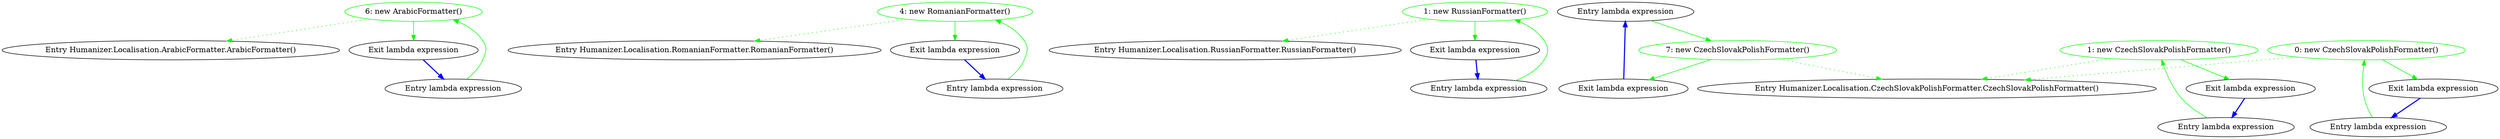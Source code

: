 digraph  {
m0_11 [cluster="Humanizer.Localisation.ArabicFormatter.ArabicFormatter()", file="TimeSpanHumanizeTests.cs", label="Entry Humanizer.Localisation.ArabicFormatter.ArabicFormatter()", span="2-2"];
m0_3 [cluster="Humanizer.Localisation.RomanianFormatter.RomanianFormatter()", file="TimeSpanHumanizeTests.cs", label="Entry Humanizer.Localisation.RomanianFormatter.RomanianFormatter()", span="2-2"];
m0_7 [cluster="Humanizer.Localisation.RussianFormatter.RussianFormatter()", file="TimeSpanHumanizeTests.cs", label="Entry Humanizer.Localisation.RussianFormatter.RussianFormatter()", span="2-2"];
m0_19 [cluster="lambda expression", file="TimeSpanHumanizeTests.cs", label="Entry lambda expression", span="20-20"];
m0_1 [cluster="lambda expression", color=green, community=0, file="TimeSpanHumanizeTests.cs", label="4: new RomanianFormatter()", span="15-15"];
m0_0 [cluster="lambda expression", file="TimeSpanHumanizeTests.cs", label="Entry lambda expression", span="15-15"];
m0_2 [cluster="lambda expression", file="TimeSpanHumanizeTests.cs", label="Exit lambda expression", span="15-15"];
m0_5 [cluster="lambda expression", color=green, community=0, file="TimeSpanHumanizeTests.cs", label="1: new RussianFormatter()", span="16-16"];
m0_4 [cluster="lambda expression", file="TimeSpanHumanizeTests.cs", label="Entry lambda expression", span="16-16"];
m0_6 [cluster="lambda expression", file="TimeSpanHumanizeTests.cs", label="Exit lambda expression", span="16-16"];
m0_9 [cluster="lambda expression", color=green, community=0, file="TimeSpanHumanizeTests.cs", label="6: new ArabicFormatter()", span="17-17"];
m0_8 [cluster="lambda expression", file="TimeSpanHumanizeTests.cs", label="Entry lambda expression", span="17-17"];
m0_10 [cluster="lambda expression", file="TimeSpanHumanizeTests.cs", label="Exit lambda expression", span="17-17"];
m0_13 [cluster="lambda expression", color=green, community=0, file="TimeSpanHumanizeTests.cs", label="1: new CzechSlovakPolishFormatter()", span="18-18"];
m0_12 [cluster="lambda expression", file="TimeSpanHumanizeTests.cs", label="Entry lambda expression", span="18-18"];
m0_14 [cluster="lambda expression", file="TimeSpanHumanizeTests.cs", label="Exit lambda expression", span="18-18"];
m0_17 [cluster="lambda expression", color=green, community=0, file="TimeSpanHumanizeTests.cs", label="0: new CzechSlovakPolishFormatter()", span="19-19"];
m0_16 [cluster="lambda expression", file="TimeSpanHumanizeTests.cs", label="Entry lambda expression", span="19-19"];
m0_18 [cluster="lambda expression", file="TimeSpanHumanizeTests.cs", label="Exit lambda expression", span="19-19"];
m0_20 [cluster="lambda expression", color=green, community=0, file="TimeSpanHumanizeTests.cs", label="7: new CzechSlovakPolishFormatter()", span="20-20"];
m0_21 [cluster="lambda expression", file="TimeSpanHumanizeTests.cs", label="Exit lambda expression", span="20-20"];
m0_15 [cluster="Humanizer.Localisation.CzechSlovakPolishFormatter.CzechSlovakPolishFormatter()", file="TimeSpanHumanizeTests.cs", label="Entry Humanizer.Localisation.CzechSlovakPolishFormatter.CzechSlovakPolishFormatter()", span="2-2"];
m0_19 -> m0_20  [color=green, key=0, style=solid];
m0_1 -> m0_2  [color=green, key=0, style=solid];
m0_1 -> m0_3  [color=green, key=2, style=dotted];
m0_0 -> m0_1  [color=green, key=0, style=solid];
m0_2 -> m0_0  [color=blue, key=0, style=bold];
m0_5 -> m0_6  [color=green, key=0, style=solid];
m0_5 -> m0_7  [color=green, key=2, style=dotted];
m0_4 -> m0_5  [color=green, key=0, style=solid];
m0_6 -> m0_4  [color=blue, key=0, style=bold];
m0_9 -> m0_10  [color=green, key=0, style=solid];
m0_9 -> m0_11  [color=green, key=2, style=dotted];
m0_8 -> m0_9  [color=green, key=0, style=solid];
m0_10 -> m0_8  [color=blue, key=0, style=bold];
m0_13 -> m0_14  [color=green, key=0, style=solid];
m0_13 -> m0_15  [color=green, key=2, style=dotted];
m0_12 -> m0_13  [color=green, key=0, style=solid];
m0_14 -> m0_12  [color=blue, key=0, style=bold];
m0_17 -> m0_18  [color=green, key=0, style=solid];
m0_17 -> m0_15  [color=green, key=2, style=dotted];
m0_16 -> m0_17  [color=green, key=0, style=solid];
m0_18 -> m0_16  [color=blue, key=0, style=bold];
m0_20 -> m0_21  [color=green, key=0, style=solid];
m0_20 -> m0_15  [color=green, key=2, style=dotted];
m0_21 -> m0_19  [color=blue, key=0, style=bold];
}
